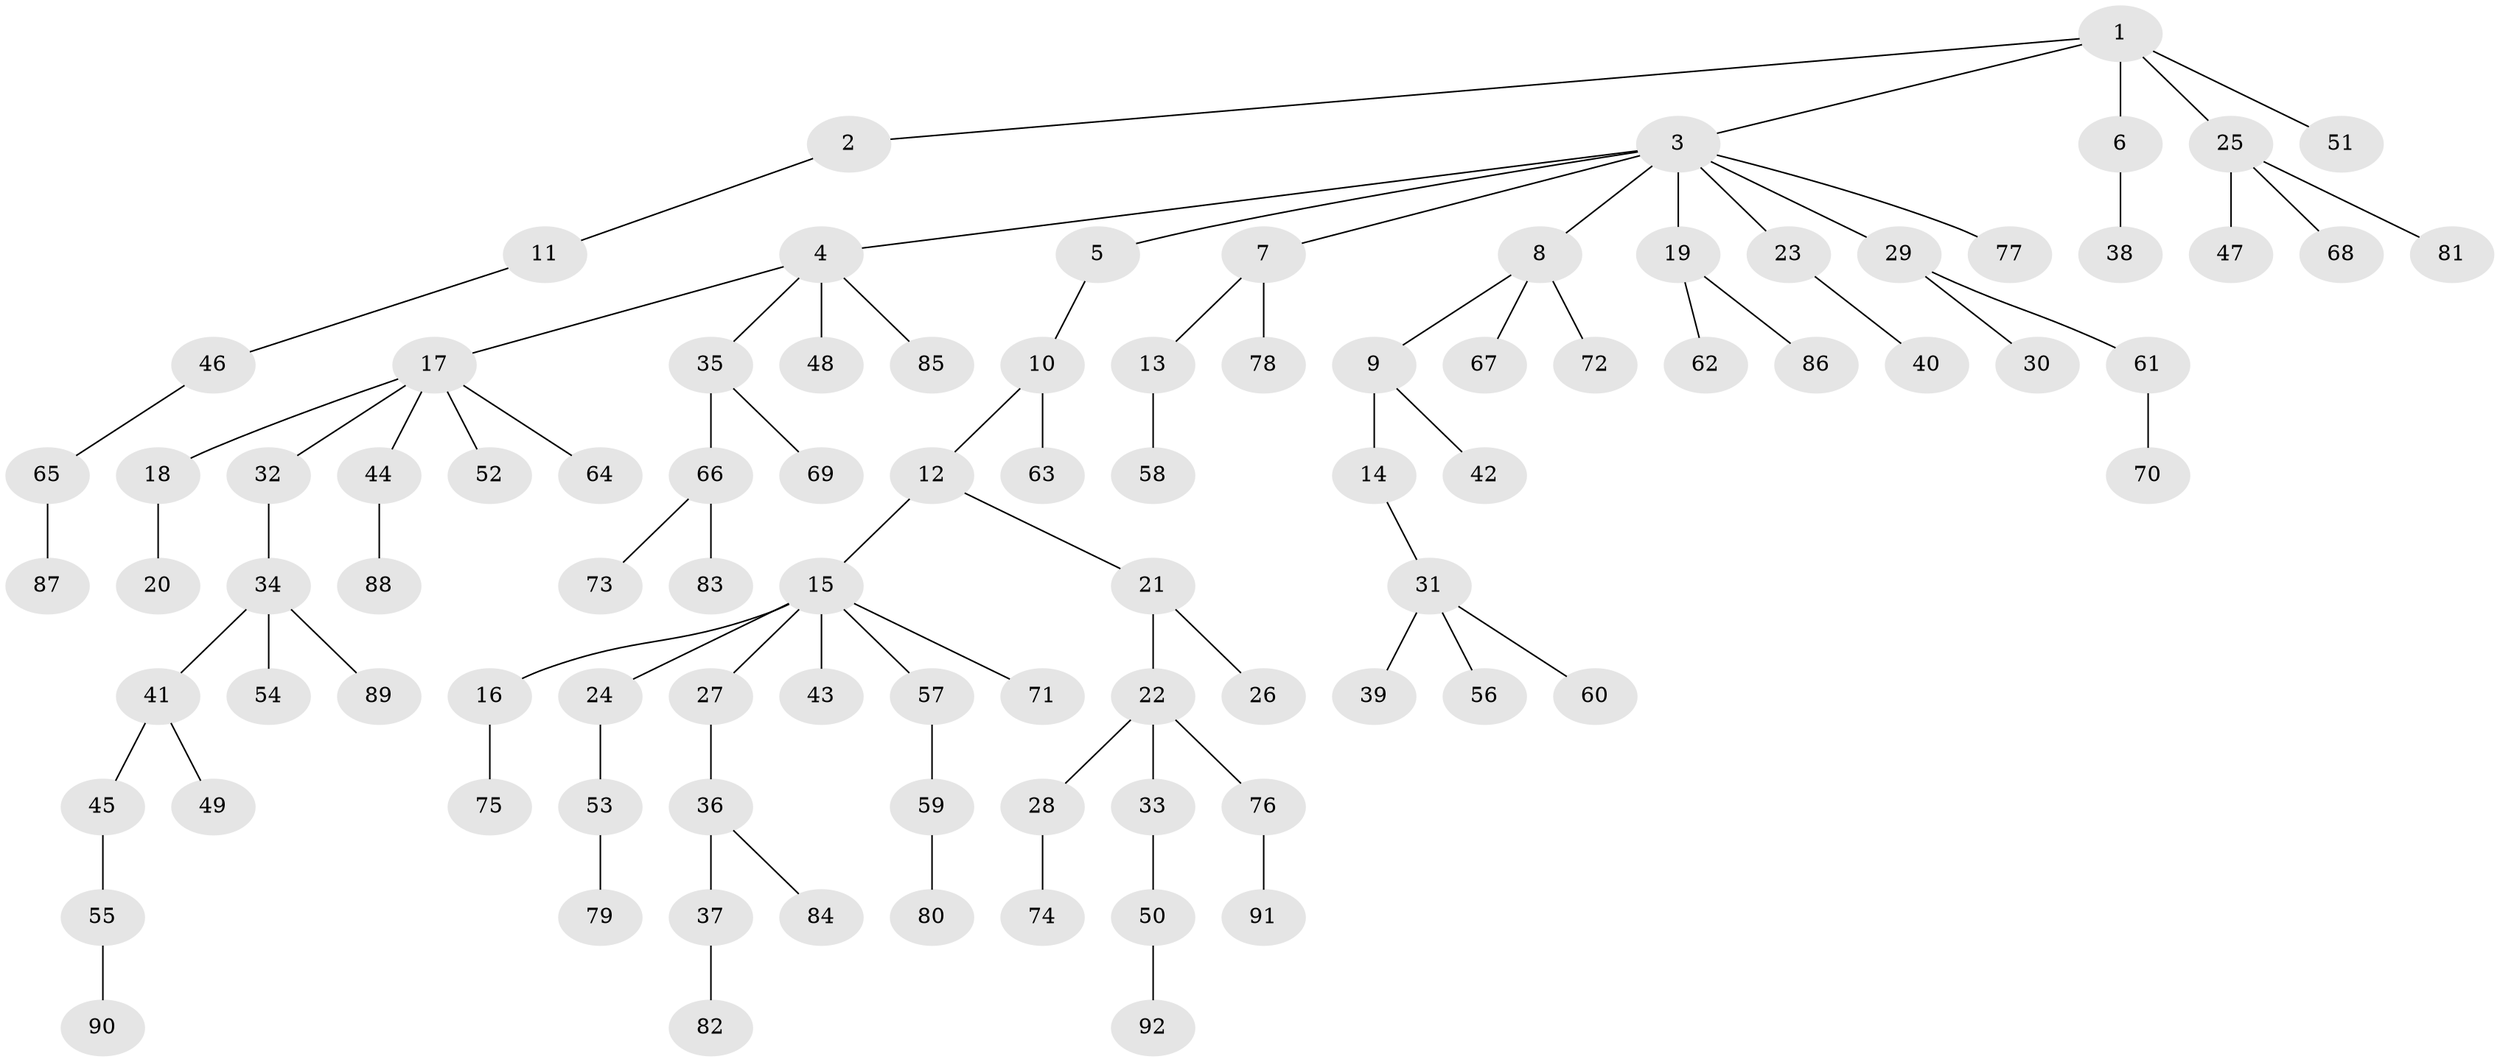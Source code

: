 // coarse degree distribution, {5: 0.03333333333333333, 2: 0.2, 10: 0.016666666666666666, 9: 0.016666666666666666, 3: 0.06666666666666667, 8: 0.016666666666666666, 1: 0.6166666666666667, 4: 0.03333333333333333}
// Generated by graph-tools (version 1.1) at 2025/42/03/06/25 10:42:04]
// undirected, 92 vertices, 91 edges
graph export_dot {
graph [start="1"]
  node [color=gray90,style=filled];
  1;
  2;
  3;
  4;
  5;
  6;
  7;
  8;
  9;
  10;
  11;
  12;
  13;
  14;
  15;
  16;
  17;
  18;
  19;
  20;
  21;
  22;
  23;
  24;
  25;
  26;
  27;
  28;
  29;
  30;
  31;
  32;
  33;
  34;
  35;
  36;
  37;
  38;
  39;
  40;
  41;
  42;
  43;
  44;
  45;
  46;
  47;
  48;
  49;
  50;
  51;
  52;
  53;
  54;
  55;
  56;
  57;
  58;
  59;
  60;
  61;
  62;
  63;
  64;
  65;
  66;
  67;
  68;
  69;
  70;
  71;
  72;
  73;
  74;
  75;
  76;
  77;
  78;
  79;
  80;
  81;
  82;
  83;
  84;
  85;
  86;
  87;
  88;
  89;
  90;
  91;
  92;
  1 -- 2;
  1 -- 3;
  1 -- 6;
  1 -- 25;
  1 -- 51;
  2 -- 11;
  3 -- 4;
  3 -- 5;
  3 -- 7;
  3 -- 8;
  3 -- 19;
  3 -- 23;
  3 -- 29;
  3 -- 77;
  4 -- 17;
  4 -- 35;
  4 -- 48;
  4 -- 85;
  5 -- 10;
  6 -- 38;
  7 -- 13;
  7 -- 78;
  8 -- 9;
  8 -- 67;
  8 -- 72;
  9 -- 14;
  9 -- 42;
  10 -- 12;
  10 -- 63;
  11 -- 46;
  12 -- 15;
  12 -- 21;
  13 -- 58;
  14 -- 31;
  15 -- 16;
  15 -- 24;
  15 -- 27;
  15 -- 43;
  15 -- 57;
  15 -- 71;
  16 -- 75;
  17 -- 18;
  17 -- 32;
  17 -- 44;
  17 -- 52;
  17 -- 64;
  18 -- 20;
  19 -- 62;
  19 -- 86;
  21 -- 22;
  21 -- 26;
  22 -- 28;
  22 -- 33;
  22 -- 76;
  23 -- 40;
  24 -- 53;
  25 -- 47;
  25 -- 68;
  25 -- 81;
  27 -- 36;
  28 -- 74;
  29 -- 30;
  29 -- 61;
  31 -- 39;
  31 -- 56;
  31 -- 60;
  32 -- 34;
  33 -- 50;
  34 -- 41;
  34 -- 54;
  34 -- 89;
  35 -- 66;
  35 -- 69;
  36 -- 37;
  36 -- 84;
  37 -- 82;
  41 -- 45;
  41 -- 49;
  44 -- 88;
  45 -- 55;
  46 -- 65;
  50 -- 92;
  53 -- 79;
  55 -- 90;
  57 -- 59;
  59 -- 80;
  61 -- 70;
  65 -- 87;
  66 -- 73;
  66 -- 83;
  76 -- 91;
}
